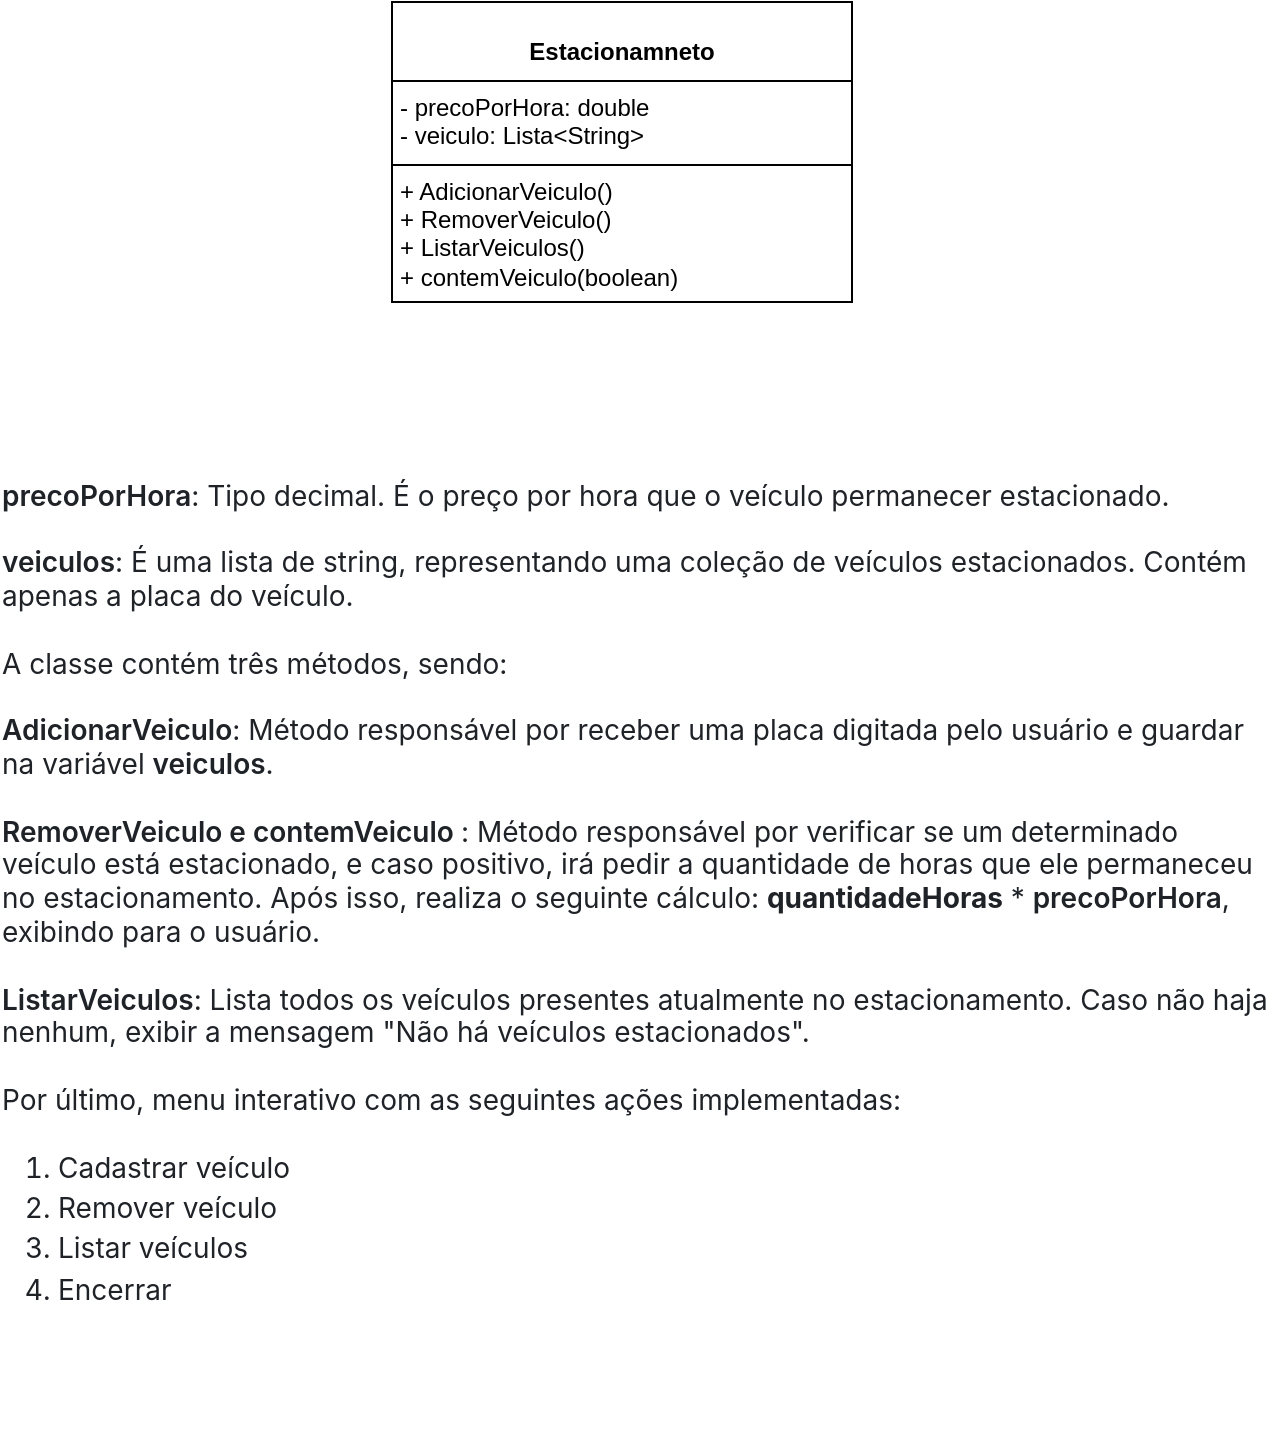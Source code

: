 <mxfile version="24.6.4" type="device">
  <diagram name="Página-1" id="76kYfIBW98O2I1InLq6W">
    <mxGraphModel dx="954" dy="661" grid="1" gridSize="10" guides="1" tooltips="1" connect="1" arrows="1" fold="1" page="1" pageScale="1" pageWidth="827" pageHeight="1169" math="0" shadow="0">
      <root>
        <mxCell id="0" />
        <mxCell id="1" parent="0" />
        <mxCell id="TxOSkbNj-pPok-W-_4eX-5" value="&lt;p style=&quot;margin:0px;margin-top:4px;text-align:center;&quot;&gt;&lt;br&gt;&lt;b&gt;Estacionamneto&lt;/b&gt;&lt;/p&gt;&lt;hr size=&quot;1&quot; style=&quot;border-style:solid;&quot;&gt;&lt;p style=&quot;margin:0px;margin-left:4px;&quot;&gt;- precoPorHora: double&lt;br&gt;- veiculo: Lista&amp;lt;String&amp;gt;&lt;/p&gt;&lt;hr size=&quot;1&quot; style=&quot;border-style:solid;&quot;&gt;&lt;p style=&quot;margin:0px;margin-left:4px;&quot;&gt;+ AdicionarVeiculo()&lt;br&gt;+ RemoverVeiculo()&lt;/p&gt;&lt;p style=&quot;margin:0px;margin-left:4px;&quot;&gt;+ ListarVeiculos()&lt;/p&gt;&lt;p style=&quot;margin:0px;margin-left:4px;&quot;&gt;+ contemVeiculo(boolean)&lt;/p&gt;" style="verticalAlign=top;align=left;overflow=fill;html=1;whiteSpace=wrap;" vertex="1" parent="1">
          <mxGeometry x="290" y="80" width="230" height="150" as="geometry" />
        </mxCell>
        <mxCell id="TxOSkbNj-pPok-W-_4eX-12" value="&lt;p style=&quot;box-sizing: border-box; margin-top: 0px; margin-bottom: var(--base-size-16); color: rgb(31, 35, 40); font-family: -apple-system, BlinkMacSystemFont, &amp;quot;Segoe UI&amp;quot;, &amp;quot;Noto Sans&amp;quot;, Helvetica, Arial, sans-serif, &amp;quot;Apple Color Emoji&amp;quot;, &amp;quot;Segoe UI Emoji&amp;quot;; text-align: start; background-color: rgb(255, 255, 255); font-size: 14px;&quot; dir=&quot;auto&quot;&gt;&lt;font style=&quot;font-size: 14px;&quot;&gt;&lt;span style=&quot;box-sizing: border-box; font-weight: var(--base-text-weight-semibold, 600);&quot;&gt;precoPorHora&lt;/span&gt;: Tipo decimal. É o preço por hora que o veículo permanecer estacionado.&lt;br&gt;&lt;br&gt;&lt;/font&gt;&lt;/p&gt;&lt;p style=&quot;box-sizing: border-box; margin-top: 0px; margin-bottom: var(--base-size-16); color: rgb(31, 35, 40); font-family: -apple-system, BlinkMacSystemFont, &amp;quot;Segoe UI&amp;quot;, &amp;quot;Noto Sans&amp;quot;, Helvetica, Arial, sans-serif, &amp;quot;Apple Color Emoji&amp;quot;, &amp;quot;Segoe UI Emoji&amp;quot;; text-align: start; background-color: rgb(255, 255, 255); font-size: 14px;&quot; dir=&quot;auto&quot;&gt;&lt;font style=&quot;font-size: 14px;&quot;&gt;&lt;span style=&quot;box-sizing: border-box; font-weight: var(--base-text-weight-semibold, 600);&quot;&gt;veiculos&lt;/span&gt;: É uma lista de string, representando uma coleção de veículos estacionados. Contém apenas a placa do veículo.&lt;/font&gt;&lt;/p&gt;&lt;p style=&quot;box-sizing: border-box; margin-top: 0px; margin-bottom: var(--base-size-16); color: rgb(31, 35, 40); font-family: -apple-system, BlinkMacSystemFont, &amp;quot;Segoe UI&amp;quot;, &amp;quot;Noto Sans&amp;quot;, Helvetica, Arial, sans-serif, &amp;quot;Apple Color Emoji&amp;quot;, &amp;quot;Segoe UI Emoji&amp;quot;; text-align: start; background-color: rgb(255, 255, 255); font-size: 14px;&quot; dir=&quot;auto&quot;&gt;&lt;font style=&quot;font-size: 14px;&quot;&gt;&lt;br&gt;&lt;/font&gt;&lt;/p&gt;&lt;p style=&quot;box-sizing: border-box; margin-top: 0px; margin-bottom: var(--base-size-16); color: rgb(31, 35, 40); font-family: -apple-system, BlinkMacSystemFont, &amp;quot;Segoe UI&amp;quot;, &amp;quot;Noto Sans&amp;quot;, Helvetica, Arial, sans-serif, &amp;quot;Apple Color Emoji&amp;quot;, &amp;quot;Segoe UI Emoji&amp;quot;; text-align: start; background-color: rgb(255, 255, 255); font-size: 14px;&quot; dir=&quot;auto&quot;&gt;&lt;font style=&quot;font-size: 14px;&quot;&gt;A classe contém três métodos, sendo:&lt;/font&gt;&lt;/p&gt;&lt;p style=&quot;box-sizing: border-box; margin-top: 0px; margin-bottom: var(--base-size-16); color: rgb(31, 35, 40); font-family: -apple-system, BlinkMacSystemFont, &amp;quot;Segoe UI&amp;quot;, &amp;quot;Noto Sans&amp;quot;, Helvetica, Arial, sans-serif, &amp;quot;Apple Color Emoji&amp;quot;, &amp;quot;Segoe UI Emoji&amp;quot;; text-align: start; background-color: rgb(255, 255, 255); font-size: 14px;&quot; dir=&quot;auto&quot;&gt;&lt;font style=&quot;font-size: 14px;&quot;&gt;&lt;br&gt;&lt;/font&gt;&lt;/p&gt;&lt;p style=&quot;box-sizing: border-box; margin-top: 0px; margin-bottom: var(--base-size-16); color: rgb(31, 35, 40); font-family: -apple-system, BlinkMacSystemFont, &amp;quot;Segoe UI&amp;quot;, &amp;quot;Noto Sans&amp;quot;, Helvetica, Arial, sans-serif, &amp;quot;Apple Color Emoji&amp;quot;, &amp;quot;Segoe UI Emoji&amp;quot;; text-align: start; background-color: rgb(255, 255, 255); font-size: 14px;&quot; dir=&quot;auto&quot;&gt;&lt;font style=&quot;font-size: 14px;&quot;&gt;&lt;span style=&quot;box-sizing: border-box; font-weight: var(--base-text-weight-semibold, 600);&quot;&gt;AdicionarVeiculo&lt;/span&gt;: Método responsável por receber uma placa digitada pelo usuário e guardar na variável&amp;nbsp;&lt;span style=&quot;box-sizing: border-box; font-weight: var(--base-text-weight-semibold, 600);&quot;&gt;veiculos&lt;/span&gt;.&lt;/font&gt;&lt;/p&gt;&lt;p style=&quot;box-sizing: border-box; margin-top: 0px; margin-bottom: var(--base-size-16); color: rgb(31, 35, 40); font-family: -apple-system, BlinkMacSystemFont, &amp;quot;Segoe UI&amp;quot;, &amp;quot;Noto Sans&amp;quot;, Helvetica, Arial, sans-serif, &amp;quot;Apple Color Emoji&amp;quot;, &amp;quot;Segoe UI Emoji&amp;quot;; text-align: start; background-color: rgb(255, 255, 255); font-size: 14px;&quot; dir=&quot;auto&quot;&gt;&lt;font style=&quot;font-size: 14px;&quot;&gt;&lt;br&gt;&lt;/font&gt;&lt;/p&gt;&lt;p style=&quot;box-sizing: border-box; margin-top: 0px; margin-bottom: var(--base-size-16); color: rgb(31, 35, 40); font-family: -apple-system, BlinkMacSystemFont, &amp;quot;Segoe UI&amp;quot;, &amp;quot;Noto Sans&amp;quot;, Helvetica, Arial, sans-serif, &amp;quot;Apple Color Emoji&amp;quot;, &amp;quot;Segoe UI Emoji&amp;quot;; text-align: start; background-color: rgb(255, 255, 255); font-size: 14px;&quot; dir=&quot;auto&quot;&gt;&lt;font style=&quot;font-size: 14px;&quot;&gt;&lt;span style=&quot;box-sizing: border-box; font-weight: var(--base-text-weight-semibold, 600);&quot;&gt;RemoverVeiculo e contemVeiculo&amp;nbsp;&lt;/span&gt;: Método responsável por verificar se um determinado veículo está estacionado, e caso positivo, irá pedir a quantidade de horas que ele permaneceu no estacionamento. Após isso, realiza o seguinte cálculo:&amp;nbsp;&lt;b&gt;quantidadeHoras&lt;/b&gt;&amp;nbsp;*&amp;nbsp;&lt;span style=&quot;box-sizing: border-box; font-weight: var(--base-text-weight-semibold, 600);&quot;&gt;precoPorHora&lt;/span&gt;, exibindo para o usuário.&lt;br&gt;&lt;/font&gt;&lt;/p&gt;&lt;p style=&quot;box-sizing: border-box; margin-top: 0px; margin-bottom: var(--base-size-16); color: rgb(31, 35, 40); font-family: -apple-system, BlinkMacSystemFont, &amp;quot;Segoe UI&amp;quot;, &amp;quot;Noto Sans&amp;quot;, Helvetica, Arial, sans-serif, &amp;quot;Apple Color Emoji&amp;quot;, &amp;quot;Segoe UI Emoji&amp;quot;; text-align: start; background-color: rgb(255, 255, 255); font-size: 14px;&quot; dir=&quot;auto&quot;&gt;&lt;font style=&quot;font-size: 14px;&quot;&gt;&lt;br&gt;&lt;/font&gt;&lt;/p&gt;&lt;p style=&quot;box-sizing: border-box; margin-top: 0px; margin-bottom: var(--base-size-16); color: rgb(31, 35, 40); font-family: -apple-system, BlinkMacSystemFont, &amp;quot;Segoe UI&amp;quot;, &amp;quot;Noto Sans&amp;quot;, Helvetica, Arial, sans-serif, &amp;quot;Apple Color Emoji&amp;quot;, &amp;quot;Segoe UI Emoji&amp;quot;; text-align: start; background-color: rgb(255, 255, 255); font-size: 14px;&quot; dir=&quot;auto&quot;&gt;&lt;font style=&quot;font-size: 14px;&quot;&gt;&lt;span style=&quot;box-sizing: border-box; font-weight: var(--base-text-weight-semibold, 600);&quot;&gt;ListarVeiculos&lt;/span&gt;: Lista todos os veículos presentes atualmente no estacionamento. Caso não haja nenhum, exibir a mensagem &quot;Não há veículos estacionados&quot;.&lt;br&gt;&lt;/font&gt;&lt;/p&gt;&lt;p style=&quot;box-sizing: border-box; margin-top: 0px; margin-bottom: var(--base-size-16); color: rgb(31, 35, 40); font-family: -apple-system, BlinkMacSystemFont, &amp;quot;Segoe UI&amp;quot;, &amp;quot;Noto Sans&amp;quot;, Helvetica, Arial, sans-serif, &amp;quot;Apple Color Emoji&amp;quot;, &amp;quot;Segoe UI Emoji&amp;quot;; text-align: start; background-color: rgb(255, 255, 255); font-size: 14px;&quot; dir=&quot;auto&quot;&gt;&lt;font style=&quot;font-size: 14px;&quot;&gt;&lt;br&gt;&lt;/font&gt;&lt;/p&gt;&lt;p style=&quot;box-sizing: border-box; margin-top: 0px; margin-bottom: var(--base-size-16); color: rgb(31, 35, 40); font-family: -apple-system, BlinkMacSystemFont, &amp;quot;Segoe UI&amp;quot;, &amp;quot;Noto Sans&amp;quot;, Helvetica, Arial, sans-serif, &amp;quot;Apple Color Emoji&amp;quot;, &amp;quot;Segoe UI Emoji&amp;quot;; text-align: start; background-color: rgb(255, 255, 255); font-size: 14px;&quot; dir=&quot;auto&quot;&gt;&lt;font style=&quot;font-size: 14px;&quot;&gt;Por último, menu interativo com as seguintes ações implementadas:&lt;/font&gt;&lt;/p&gt;&lt;p style=&quot;box-sizing: border-box; margin-top: 0px; margin-bottom: var(--base-size-16); color: rgb(31, 35, 40); font-family: -apple-system, BlinkMacSystemFont, &amp;quot;Segoe UI&amp;quot;, &amp;quot;Noto Sans&amp;quot;, Helvetica, Arial, sans-serif, &amp;quot;Apple Color Emoji&amp;quot;, &amp;quot;Segoe UI Emoji&amp;quot;; text-align: start; background-color: rgb(255, 255, 255); font-size: 14px;&quot; dir=&quot;auto&quot;&gt;&lt;font style=&quot;font-size: 14px;&quot;&gt;&lt;br&gt;&lt;/font&gt;&lt;/p&gt;&lt;ol style=&quot;box-sizing: border-box; padding-left: 2em; margin-top: 0px; margin-bottom: var(--base-size-16); color: rgb(31, 35, 40); font-family: -apple-system, BlinkMacSystemFont, &amp;quot;Segoe UI&amp;quot;, &amp;quot;Noto Sans&amp;quot;, Helvetica, Arial, sans-serif, &amp;quot;Apple Color Emoji&amp;quot;, &amp;quot;Segoe UI Emoji&amp;quot;; text-align: start; background-color: rgb(255, 255, 255); font-size: 14px;&quot; dir=&quot;auto&quot;&gt;&lt;li style=&quot;box-sizing: border-box;&quot;&gt;&lt;font style=&quot;font-size: 14px;&quot;&gt;Cadastrar veículo&lt;/font&gt;&lt;/li&gt;&lt;li style=&quot;box-sizing: border-box; margin-top: 0.25em;&quot;&gt;&lt;font style=&quot;font-size: 14px;&quot;&gt;Remover veículo&lt;/font&gt;&lt;/li&gt;&lt;li style=&quot;box-sizing: border-box; margin-top: 0.25em;&quot;&gt;&lt;font style=&quot;font-size: 14px;&quot;&gt;Listar veículos&lt;/font&gt;&lt;/li&gt;&lt;li style=&quot;box-sizing: border-box; margin-top: 0.25em;&quot;&gt;&lt;font style=&quot;font-size: 14px;&quot;&gt;Encerrar&lt;/font&gt;&lt;/li&gt;&lt;/ol&gt;" style="text;html=1;align=center;verticalAlign=middle;whiteSpace=wrap;rounded=0;" vertex="1" parent="1">
          <mxGeometry x="94" y="250" width="640" height="550" as="geometry" />
        </mxCell>
      </root>
    </mxGraphModel>
  </diagram>
</mxfile>
